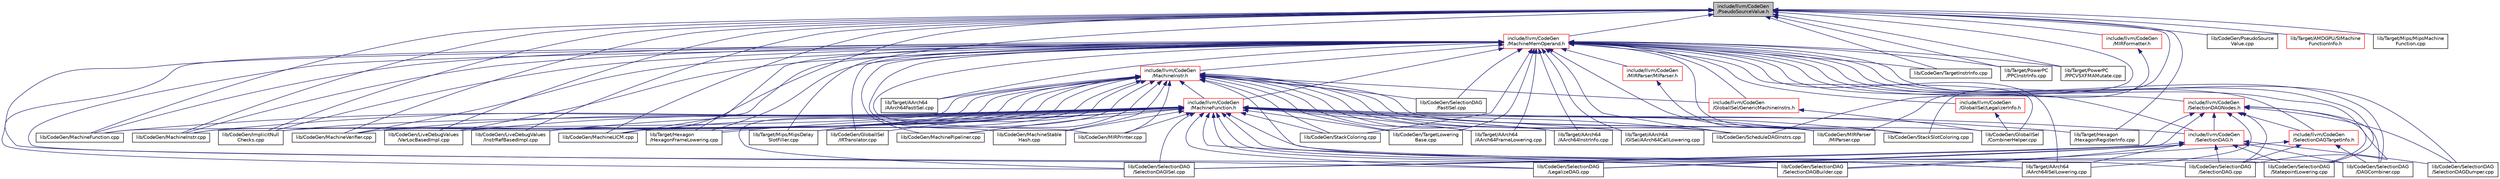 digraph "include/llvm/CodeGen/PseudoSourceValue.h"
{
 // LATEX_PDF_SIZE
  bgcolor="transparent";
  edge [fontname="Helvetica",fontsize="10",labelfontname="Helvetica",labelfontsize="10"];
  node [fontname="Helvetica",fontsize="10",shape=record];
  Node1 [label="include/llvm/CodeGen\l/PseudoSourceValue.h",height=0.2,width=0.4,color="black", fillcolor="grey75", style="filled", fontcolor="black",tooltip=" "];
  Node1 -> Node2 [dir="back",color="midnightblue",fontsize="10",style="solid",fontname="Helvetica"];
  Node2 [label="include/llvm/CodeGen\l/MachineMemOperand.h",height=0.2,width=0.4,color="red",URL="$MachineMemOperand_8h.html",tooltip=" "];
  Node2 -> Node3 [dir="back",color="midnightblue",fontsize="10",style="solid",fontname="Helvetica"];
  Node3 [label="include/llvm/CodeGen\l/GlobalISel/GenericMachineInstrs.h",height=0.2,width=0.4,color="red",URL="$GenericMachineInstrs_8h.html",tooltip=" "];
  Node3 -> Node7 [dir="back",color="midnightblue",fontsize="10",style="solid",fontname="Helvetica"];
  Node7 [label="lib/CodeGen/GlobalISel\l/CombinerHelper.cpp",height=0.2,width=0.4,color="black",URL="$CombinerHelper_8cpp.html",tooltip=" "];
  Node2 -> Node17 [dir="back",color="midnightblue",fontsize="10",style="solid",fontname="Helvetica"];
  Node17 [label="include/llvm/CodeGen\l/GlobalISel/LegalizerInfo.h",height=0.2,width=0.4,color="red",URL="$LegalizerInfo_8h.html",tooltip=" "];
  Node17 -> Node7 [dir="back",color="midnightblue",fontsize="10",style="solid",fontname="Helvetica"];
  Node2 -> Node275 [dir="back",color="midnightblue",fontsize="10",style="solid",fontname="Helvetica"];
  Node275 [label="include/llvm/CodeGen\l/MachineFunction.h",height=0.2,width=0.4,color="red",URL="$MachineFunction_8h.html",tooltip=" "];
  Node275 -> Node1154 [dir="back",color="midnightblue",fontsize="10",style="solid",fontname="Helvetica"];
  Node1154 [label="include/llvm/CodeGen\l/SelectionDAG.h",height=0.2,width=0.4,color="red",URL="$SelectionDAG_8h.html",tooltip=" "];
  Node1154 -> Node1185 [dir="back",color="midnightblue",fontsize="10",style="solid",fontname="Helvetica"];
  Node1185 [label="lib/CodeGen/SelectionDAG\l/DAGCombiner.cpp",height=0.2,width=0.4,color="black",URL="$DAGCombiner_8cpp.html",tooltip=" "];
  Node1154 -> Node1186 [dir="back",color="midnightblue",fontsize="10",style="solid",fontname="Helvetica"];
  Node1186 [label="lib/CodeGen/SelectionDAG\l/LegalizeDAG.cpp",height=0.2,width=0.4,color="black",URL="$LegalizeDAG_8cpp.html",tooltip=" "];
  Node1154 -> Node1194 [dir="back",color="midnightblue",fontsize="10",style="solid",fontname="Helvetica"];
  Node1194 [label="lib/CodeGen/SelectionDAG\l/SelectionDAG.cpp",height=0.2,width=0.4,color="black",URL="$SelectionDAG_8cpp.html",tooltip=" "];
  Node1154 -> Node612 [dir="back",color="midnightblue",fontsize="10",style="solid",fontname="Helvetica"];
  Node612 [label="lib/CodeGen/SelectionDAG\l/SelectionDAGBuilder.cpp",height=0.2,width=0.4,color="black",URL="$SelectionDAGBuilder_8cpp.html",tooltip=" "];
  Node1154 -> Node724 [dir="back",color="midnightblue",fontsize="10",style="solid",fontname="Helvetica"];
  Node724 [label="lib/CodeGen/SelectionDAG\l/SelectionDAGDumper.cpp",height=0.2,width=0.4,color="black",URL="$SelectionDAGDumper_8cpp.html",tooltip=" "];
  Node1154 -> Node613 [dir="back",color="midnightblue",fontsize="10",style="solid",fontname="Helvetica"];
  Node613 [label="lib/CodeGen/SelectionDAG\l/SelectionDAGISel.cpp",height=0.2,width=0.4,color="black",URL="$SelectionDAGISel_8cpp.html",tooltip=" "];
  Node1154 -> Node1197 [dir="back",color="midnightblue",fontsize="10",style="solid",fontname="Helvetica"];
  Node1197 [label="lib/CodeGen/SelectionDAG\l/StatepointLowering.cpp",height=0.2,width=0.4,color="black",URL="$StatepointLowering_8cpp.html",tooltip=" "];
  Node1154 -> Node51 [dir="back",color="midnightblue",fontsize="10",style="solid",fontname="Helvetica"];
  Node51 [label="lib/Target/AArch64\l/AArch64ISelLowering.cpp",height=0.2,width=0.4,color="black",URL="$AArch64ISelLowering_8cpp.html",tooltip=" "];
  Node275 -> Node281 [dir="back",color="midnightblue",fontsize="10",style="solid",fontname="Helvetica"];
  Node281 [label="lib/CodeGen/GlobalISel\l/IRTranslator.cpp",height=0.2,width=0.4,color="black",URL="$IRTranslator_8cpp.html",tooltip=" "];
  Node275 -> Node696 [dir="back",color="midnightblue",fontsize="10",style="solid",fontname="Helvetica"];
  Node696 [label="lib/CodeGen/ImplicitNull\lChecks.cpp",height=0.2,width=0.4,color="black",URL="$ImplicitNullChecks_8cpp.html",tooltip=" "];
  Node275 -> Node546 [dir="back",color="midnightblue",fontsize="10",style="solid",fontname="Helvetica"];
  Node546 [label="lib/CodeGen/LiveDebugValues\l/InstrRefBasedImpl.cpp",height=0.2,width=0.4,color="black",URL="$InstrRefBasedImpl_8cpp.html",tooltip=" "];
  Node275 -> Node697 [dir="back",color="midnightblue",fontsize="10",style="solid",fontname="Helvetica"];
  Node697 [label="lib/CodeGen/LiveDebugValues\l/VarLocBasedImpl.cpp",height=0.2,width=0.4,color="black",URL="$VarLocBasedImpl_8cpp.html",tooltip=" "];
  Node275 -> Node701 [dir="back",color="midnightblue",fontsize="10",style="solid",fontname="Helvetica"];
  Node701 [label="lib/CodeGen/MachineFunction.cpp",height=0.2,width=0.4,color="black",URL="$MachineFunction_8cpp.html",tooltip=" "];
  Node275 -> Node702 [dir="back",color="midnightblue",fontsize="10",style="solid",fontname="Helvetica"];
  Node702 [label="lib/CodeGen/MachineInstr.cpp",height=0.2,width=0.4,color="black",URL="$MachineInstr_8cpp.html",tooltip=" "];
  Node275 -> Node511 [dir="back",color="midnightblue",fontsize="10",style="solid",fontname="Helvetica"];
  Node511 [label="lib/CodeGen/MachineLICM.cpp",height=0.2,width=0.4,color="black",URL="$MachineLICM_8cpp.html",tooltip=" "];
  Node275 -> Node456 [dir="back",color="midnightblue",fontsize="10",style="solid",fontname="Helvetica"];
  Node456 [label="lib/CodeGen/MachinePipeliner.cpp",height=0.2,width=0.4,color="black",URL="$MachinePipeliner_8cpp.html",tooltip=" "];
  Node275 -> Node1139 [dir="back",color="midnightblue",fontsize="10",style="solid",fontname="Helvetica"];
  Node1139 [label="lib/CodeGen/MachineStable\lHash.cpp",height=0.2,width=0.4,color="black",URL="$MachineStableHash_8cpp.html",tooltip=" "];
  Node275 -> Node458 [dir="back",color="midnightblue",fontsize="10",style="solid",fontname="Helvetica"];
  Node458 [label="lib/CodeGen/MachineVerifier.cpp",height=0.2,width=0.4,color="black",URL="$MachineVerifier_8cpp.html",tooltip=" "];
  Node275 -> Node710 [dir="back",color="midnightblue",fontsize="10",style="solid",fontname="Helvetica"];
  Node710 [label="lib/CodeGen/MIRParser\l/MIParser.cpp",height=0.2,width=0.4,color="black",URL="$MIParser_8cpp.html",tooltip=" "];
  Node275 -> Node711 [dir="back",color="midnightblue",fontsize="10",style="solid",fontname="Helvetica"];
  Node711 [label="lib/CodeGen/MIRPrinter.cpp",height=0.2,width=0.4,color="black",URL="$MIRPrinter_8cpp.html",tooltip=" "];
  Node275 -> Node464 [dir="back",color="midnightblue",fontsize="10",style="solid",fontname="Helvetica"];
  Node464 [label="lib/CodeGen/ScheduleDAGInstrs.cpp",height=0.2,width=0.4,color="black",URL="$ScheduleDAGInstrs_8cpp.html",tooltip=" "];
  Node275 -> Node1185 [dir="back",color="midnightblue",fontsize="10",style="solid",fontname="Helvetica"];
  Node275 -> Node1186 [dir="back",color="midnightblue",fontsize="10",style="solid",fontname="Helvetica"];
  Node275 -> Node1194 [dir="back",color="midnightblue",fontsize="10",style="solid",fontname="Helvetica"];
  Node275 -> Node612 [dir="back",color="midnightblue",fontsize="10",style="solid",fontname="Helvetica"];
  Node275 -> Node613 [dir="back",color="midnightblue",fontsize="10",style="solid",fontname="Helvetica"];
  Node275 -> Node1197 [dir="back",color="midnightblue",fontsize="10",style="solid",fontname="Helvetica"];
  Node275 -> Node646 [dir="back",color="midnightblue",fontsize="10",style="solid",fontname="Helvetica"];
  Node646 [label="lib/CodeGen/StackColoring.cpp",height=0.2,width=0.4,color="black",URL="$StackColoring_8cpp.html",tooltip=" "];
  Node275 -> Node465 [dir="back",color="midnightblue",fontsize="10",style="solid",fontname="Helvetica"];
  Node465 [label="lib/CodeGen/StackSlotColoring.cpp",height=0.2,width=0.4,color="black",URL="$StackSlotColoring_8cpp.html",tooltip=" "];
  Node275 -> Node1124 [dir="back",color="midnightblue",fontsize="10",style="solid",fontname="Helvetica"];
  Node1124 [label="lib/CodeGen/TargetLowering\lBase.cpp",height=0.2,width=0.4,color="black",URL="$TargetLoweringBase_8cpp.html",tooltip=" "];
  Node275 -> Node36 [dir="back",color="midnightblue",fontsize="10",style="solid",fontname="Helvetica"];
  Node36 [label="lib/Target/AArch64\l/AArch64FrameLowering.cpp",height=0.2,width=0.4,color="black",URL="$AArch64FrameLowering_8cpp.html",tooltip=" "];
  Node275 -> Node50 [dir="back",color="midnightblue",fontsize="10",style="solid",fontname="Helvetica"];
  Node50 [label="lib/Target/AArch64\l/AArch64InstrInfo.cpp",height=0.2,width=0.4,color="black",URL="$AArch64InstrInfo_8cpp.html",tooltip=" "];
  Node275 -> Node51 [dir="back",color="midnightblue",fontsize="10",style="solid",fontname="Helvetica"];
  Node275 -> Node60 [dir="back",color="midnightblue",fontsize="10",style="solid",fontname="Helvetica"];
  Node60 [label="lib/Target/AArch64\l/GISel/AArch64CallLowering.cpp",height=0.2,width=0.4,color="black",URL="$AArch64CallLowering_8cpp.html",tooltip=" "];
  Node275 -> Node543 [dir="back",color="midnightblue",fontsize="10",style="solid",fontname="Helvetica"];
  Node543 [label="lib/Target/Hexagon\l/HexagonFrameLowering.cpp",height=0.2,width=0.4,color="black",URL="$HexagonFrameLowering_8cpp.html",tooltip=" "];
  Node275 -> Node488 [dir="back",color="midnightblue",fontsize="10",style="solid",fontname="Helvetica"];
  Node488 [label="lib/Target/Hexagon\l/HexagonRegisterInfo.cpp",height=0.2,width=0.4,color="black",URL="$HexagonRegisterInfo_8cpp.html",tooltip=" "];
  Node275 -> Node177 [dir="back",color="midnightblue",fontsize="10",style="solid",fontname="Helvetica"];
  Node177 [label="lib/Target/Mips/MipsDelay\lSlotFiller.cpp",height=0.2,width=0.4,color="black",URL="$MipsDelaySlotFiller_8cpp.html",tooltip=" "];
  Node2 -> Node1277 [dir="back",color="midnightblue",fontsize="10",style="solid",fontname="Helvetica"];
  Node1277 [label="include/llvm/CodeGen\l/MachineInstr.h",height=0.2,width=0.4,color="red",URL="$MachineInstr_8h.html",tooltip=" "];
  Node1277 -> Node3 [dir="back",color="midnightblue",fontsize="10",style="solid",fontname="Helvetica"];
  Node1277 -> Node275 [dir="back",color="midnightblue",fontsize="10",style="solid",fontname="Helvetica"];
  Node1277 -> Node7 [dir="back",color="midnightblue",fontsize="10",style="solid",fontname="Helvetica"];
  Node1277 -> Node696 [dir="back",color="midnightblue",fontsize="10",style="solid",fontname="Helvetica"];
  Node1277 -> Node546 [dir="back",color="midnightblue",fontsize="10",style="solid",fontname="Helvetica"];
  Node1277 -> Node697 [dir="back",color="midnightblue",fontsize="10",style="solid",fontname="Helvetica"];
  Node1277 -> Node701 [dir="back",color="midnightblue",fontsize="10",style="solid",fontname="Helvetica"];
  Node1277 -> Node702 [dir="back",color="midnightblue",fontsize="10",style="solid",fontname="Helvetica"];
  Node1277 -> Node511 [dir="back",color="midnightblue",fontsize="10",style="solid",fontname="Helvetica"];
  Node1277 -> Node456 [dir="back",color="midnightblue",fontsize="10",style="solid",fontname="Helvetica"];
  Node1277 -> Node1139 [dir="back",color="midnightblue",fontsize="10",style="solid",fontname="Helvetica"];
  Node1277 -> Node458 [dir="back",color="midnightblue",fontsize="10",style="solid",fontname="Helvetica"];
  Node1277 -> Node710 [dir="back",color="midnightblue",fontsize="10",style="solid",fontname="Helvetica"];
  Node1277 -> Node711 [dir="back",color="midnightblue",fontsize="10",style="solid",fontname="Helvetica"];
  Node1277 -> Node464 [dir="back",color="midnightblue",fontsize="10",style="solid",fontname="Helvetica"];
  Node1277 -> Node720 [dir="back",color="midnightblue",fontsize="10",style="solid",fontname="Helvetica"];
  Node720 [label="lib/CodeGen/SelectionDAG\l/FastISel.cpp",height=0.2,width=0.4,color="black",URL="$FastISel_8cpp.html",tooltip=" "];
  Node1277 -> Node613 [dir="back",color="midnightblue",fontsize="10",style="solid",fontname="Helvetica"];
  Node1277 -> Node646 [dir="back",color="midnightblue",fontsize="10",style="solid",fontname="Helvetica"];
  Node1277 -> Node465 [dir="back",color="midnightblue",fontsize="10",style="solid",fontname="Helvetica"];
  Node1277 -> Node1124 [dir="back",color="midnightblue",fontsize="10",style="solid",fontname="Helvetica"];
  Node1277 -> Node49 [dir="back",color="midnightblue",fontsize="10",style="solid",fontname="Helvetica"];
  Node49 [label="lib/Target/AArch64\l/AArch64FastISel.cpp",height=0.2,width=0.4,color="black",URL="$AArch64FastISel_8cpp.html",tooltip=" "];
  Node1277 -> Node36 [dir="back",color="midnightblue",fontsize="10",style="solid",fontname="Helvetica"];
  Node1277 -> Node50 [dir="back",color="midnightblue",fontsize="10",style="solid",fontname="Helvetica"];
  Node1277 -> Node51 [dir="back",color="midnightblue",fontsize="10",style="solid",fontname="Helvetica"];
  Node1277 -> Node543 [dir="back",color="midnightblue",fontsize="10",style="solid",fontname="Helvetica"];
  Node1277 -> Node177 [dir="back",color="midnightblue",fontsize="10",style="solid",fontname="Helvetica"];
  Node2 -> Node1387 [dir="back",color="midnightblue",fontsize="10",style="solid",fontname="Helvetica"];
  Node1387 [label="include/llvm/CodeGen\l/MIRParser/MIParser.h",height=0.2,width=0.4,color="red",URL="$MIParser_8h.html",tooltip=" "];
  Node1387 -> Node710 [dir="back",color="midnightblue",fontsize="10",style="solid",fontname="Helvetica"];
  Node2 -> Node1154 [dir="back",color="midnightblue",fontsize="10",style="solid",fontname="Helvetica"];
  Node2 -> Node1388 [dir="back",color="midnightblue",fontsize="10",style="solid",fontname="Helvetica"];
  Node1388 [label="include/llvm/CodeGen\l/SelectionDAGNodes.h",height=0.2,width=0.4,color="red",URL="$SelectionDAGNodes_8h.html",tooltip=" "];
  Node1388 -> Node1154 [dir="back",color="midnightblue",fontsize="10",style="solid",fontname="Helvetica"];
  Node1388 -> Node1390 [dir="back",color="midnightblue",fontsize="10",style="solid",fontname="Helvetica"];
  Node1390 [label="include/llvm/CodeGen\l/SelectionDAGTargetInfo.h",height=0.2,width=0.4,color="red",URL="$SelectionDAGTargetInfo_8h.html",tooltip=" "];
  Node1390 -> Node1185 [dir="back",color="midnightblue",fontsize="10",style="solid",fontname="Helvetica"];
  Node1390 -> Node1194 [dir="back",color="midnightblue",fontsize="10",style="solid",fontname="Helvetica"];
  Node1390 -> Node612 [dir="back",color="midnightblue",fontsize="10",style="solid",fontname="Helvetica"];
  Node1388 -> Node1185 [dir="back",color="midnightblue",fontsize="10",style="solid",fontname="Helvetica"];
  Node1388 -> Node1186 [dir="back",color="midnightblue",fontsize="10",style="solid",fontname="Helvetica"];
  Node1388 -> Node1194 [dir="back",color="midnightblue",fontsize="10",style="solid",fontname="Helvetica"];
  Node1388 -> Node724 [dir="back",color="midnightblue",fontsize="10",style="solid",fontname="Helvetica"];
  Node1388 -> Node613 [dir="back",color="midnightblue",fontsize="10",style="solid",fontname="Helvetica"];
  Node1388 -> Node1197 [dir="back",color="midnightblue",fontsize="10",style="solid",fontname="Helvetica"];
  Node1388 -> Node51 [dir="back",color="midnightblue",fontsize="10",style="solid",fontname="Helvetica"];
  Node2 -> Node1390 [dir="back",color="midnightblue",fontsize="10",style="solid",fontname="Helvetica"];
  Node2 -> Node7 [dir="back",color="midnightblue",fontsize="10",style="solid",fontname="Helvetica"];
  Node2 -> Node281 [dir="back",color="midnightblue",fontsize="10",style="solid",fontname="Helvetica"];
  Node2 -> Node696 [dir="back",color="midnightblue",fontsize="10",style="solid",fontname="Helvetica"];
  Node2 -> Node546 [dir="back",color="midnightblue",fontsize="10",style="solid",fontname="Helvetica"];
  Node2 -> Node697 [dir="back",color="midnightblue",fontsize="10",style="solid",fontname="Helvetica"];
  Node2 -> Node701 [dir="back",color="midnightblue",fontsize="10",style="solid",fontname="Helvetica"];
  Node2 -> Node702 [dir="back",color="midnightblue",fontsize="10",style="solid",fontname="Helvetica"];
  Node2 -> Node511 [dir="back",color="midnightblue",fontsize="10",style="solid",fontname="Helvetica"];
  Node2 -> Node456 [dir="back",color="midnightblue",fontsize="10",style="solid",fontname="Helvetica"];
  Node2 -> Node1139 [dir="back",color="midnightblue",fontsize="10",style="solid",fontname="Helvetica"];
  Node2 -> Node458 [dir="back",color="midnightblue",fontsize="10",style="solid",fontname="Helvetica"];
  Node2 -> Node710 [dir="back",color="midnightblue",fontsize="10",style="solid",fontname="Helvetica"];
  Node2 -> Node711 [dir="back",color="midnightblue",fontsize="10",style="solid",fontname="Helvetica"];
  Node2 -> Node464 [dir="back",color="midnightblue",fontsize="10",style="solid",fontname="Helvetica"];
  Node2 -> Node1185 [dir="back",color="midnightblue",fontsize="10",style="solid",fontname="Helvetica"];
  Node2 -> Node720 [dir="back",color="midnightblue",fontsize="10",style="solid",fontname="Helvetica"];
  Node2 -> Node1186 [dir="back",color="midnightblue",fontsize="10",style="solid",fontname="Helvetica"];
  Node2 -> Node1194 [dir="back",color="midnightblue",fontsize="10",style="solid",fontname="Helvetica"];
  Node2 -> Node612 [dir="back",color="midnightblue",fontsize="10",style="solid",fontname="Helvetica"];
  Node2 -> Node724 [dir="back",color="midnightblue",fontsize="10",style="solid",fontname="Helvetica"];
  Node2 -> Node613 [dir="back",color="midnightblue",fontsize="10",style="solid",fontname="Helvetica"];
  Node2 -> Node1197 [dir="back",color="midnightblue",fontsize="10",style="solid",fontname="Helvetica"];
  Node2 -> Node646 [dir="back",color="midnightblue",fontsize="10",style="solid",fontname="Helvetica"];
  Node2 -> Node465 [dir="back",color="midnightblue",fontsize="10",style="solid",fontname="Helvetica"];
  Node2 -> Node654 [dir="back",color="midnightblue",fontsize="10",style="solid",fontname="Helvetica"];
  Node654 [label="lib/CodeGen/TargetInstrInfo.cpp",height=0.2,width=0.4,color="black",URL="$TargetInstrInfo_8cpp.html",tooltip=" "];
  Node2 -> Node1124 [dir="back",color="midnightblue",fontsize="10",style="solid",fontname="Helvetica"];
  Node2 -> Node49 [dir="back",color="midnightblue",fontsize="10",style="solid",fontname="Helvetica"];
  Node2 -> Node36 [dir="back",color="midnightblue",fontsize="10",style="solid",fontname="Helvetica"];
  Node2 -> Node50 [dir="back",color="midnightblue",fontsize="10",style="solid",fontname="Helvetica"];
  Node2 -> Node51 [dir="back",color="midnightblue",fontsize="10",style="solid",fontname="Helvetica"];
  Node2 -> Node60 [dir="back",color="midnightblue",fontsize="10",style="solid",fontname="Helvetica"];
  Node2 -> Node543 [dir="back",color="midnightblue",fontsize="10",style="solid",fontname="Helvetica"];
  Node2 -> Node199 [dir="back",color="midnightblue",fontsize="10",style="solid",fontname="Helvetica"];
  Node199 [label="lib/Target/PowerPC\l/PPCInstrInfo.cpp",height=0.2,width=0.4,color="black",URL="$PPCInstrInfo_8cpp.html",tooltip=" "];
  Node2 -> Node213 [dir="back",color="midnightblue",fontsize="10",style="solid",fontname="Helvetica"];
  Node213 [label="lib/Target/PowerPC\l/PPCVSXFMAMutate.cpp",height=0.2,width=0.4,color="black",URL="$PPCVSXFMAMutate_8cpp.html",tooltip=" "];
  Node1 -> Node1412 [dir="back",color="midnightblue",fontsize="10",style="solid",fontname="Helvetica"];
  Node1412 [label="include/llvm/CodeGen\l/MIRFormatter.h",height=0.2,width=0.4,color="red",URL="$MIRFormatter_8h.html",tooltip=" "];
  Node1412 -> Node710 [dir="back",color="midnightblue",fontsize="10",style="solid",fontname="Helvetica"];
  Node1 -> Node696 [dir="back",color="midnightblue",fontsize="10",style="solid",fontname="Helvetica"];
  Node1 -> Node546 [dir="back",color="midnightblue",fontsize="10",style="solid",fontname="Helvetica"];
  Node1 -> Node697 [dir="back",color="midnightblue",fontsize="10",style="solid",fontname="Helvetica"];
  Node1 -> Node701 [dir="back",color="midnightblue",fontsize="10",style="solid",fontname="Helvetica"];
  Node1 -> Node702 [dir="back",color="midnightblue",fontsize="10",style="solid",fontname="Helvetica"];
  Node1 -> Node511 [dir="back",color="midnightblue",fontsize="10",style="solid",fontname="Helvetica"];
  Node1 -> Node458 [dir="back",color="midnightblue",fontsize="10",style="solid",fontname="Helvetica"];
  Node1 -> Node1303 [dir="back",color="midnightblue",fontsize="10",style="solid",fontname="Helvetica"];
  Node1303 [label="lib/CodeGen/PseudoSource\lValue.cpp",height=0.2,width=0.4,color="black",URL="$PseudoSourceValue_8cpp.html",tooltip=" "];
  Node1 -> Node464 [dir="back",color="midnightblue",fontsize="10",style="solid",fontname="Helvetica"];
  Node1 -> Node465 [dir="back",color="midnightblue",fontsize="10",style="solid",fontname="Helvetica"];
  Node1 -> Node654 [dir="back",color="midnightblue",fontsize="10",style="solid",fontname="Helvetica"];
  Node1 -> Node737 [dir="back",color="midnightblue",fontsize="10",style="solid",fontname="Helvetica"];
  Node737 [label="lib/Target/AMDGPU/SIMachine\lFunctionInfo.h",height=0.2,width=0.4,color="red",URL="$SIMachineFunctionInfo_8h.html",tooltip=" "];
  Node1 -> Node543 [dir="back",color="midnightblue",fontsize="10",style="solid",fontname="Helvetica"];
  Node1 -> Node488 [dir="back",color="midnightblue",fontsize="10",style="solid",fontname="Helvetica"];
  Node1 -> Node177 [dir="back",color="midnightblue",fontsize="10",style="solid",fontname="Helvetica"];
  Node1 -> Node162 [dir="back",color="midnightblue",fontsize="10",style="solid",fontname="Helvetica"];
  Node162 [label="lib/Target/Mips/MipsMachine\lFunction.cpp",height=0.2,width=0.4,color="black",URL="$MipsMachineFunction_8cpp.html",tooltip=" "];
  Node1 -> Node199 [dir="back",color="midnightblue",fontsize="10",style="solid",fontname="Helvetica"];
  Node1 -> Node213 [dir="back",color="midnightblue",fontsize="10",style="solid",fontname="Helvetica"];
}
